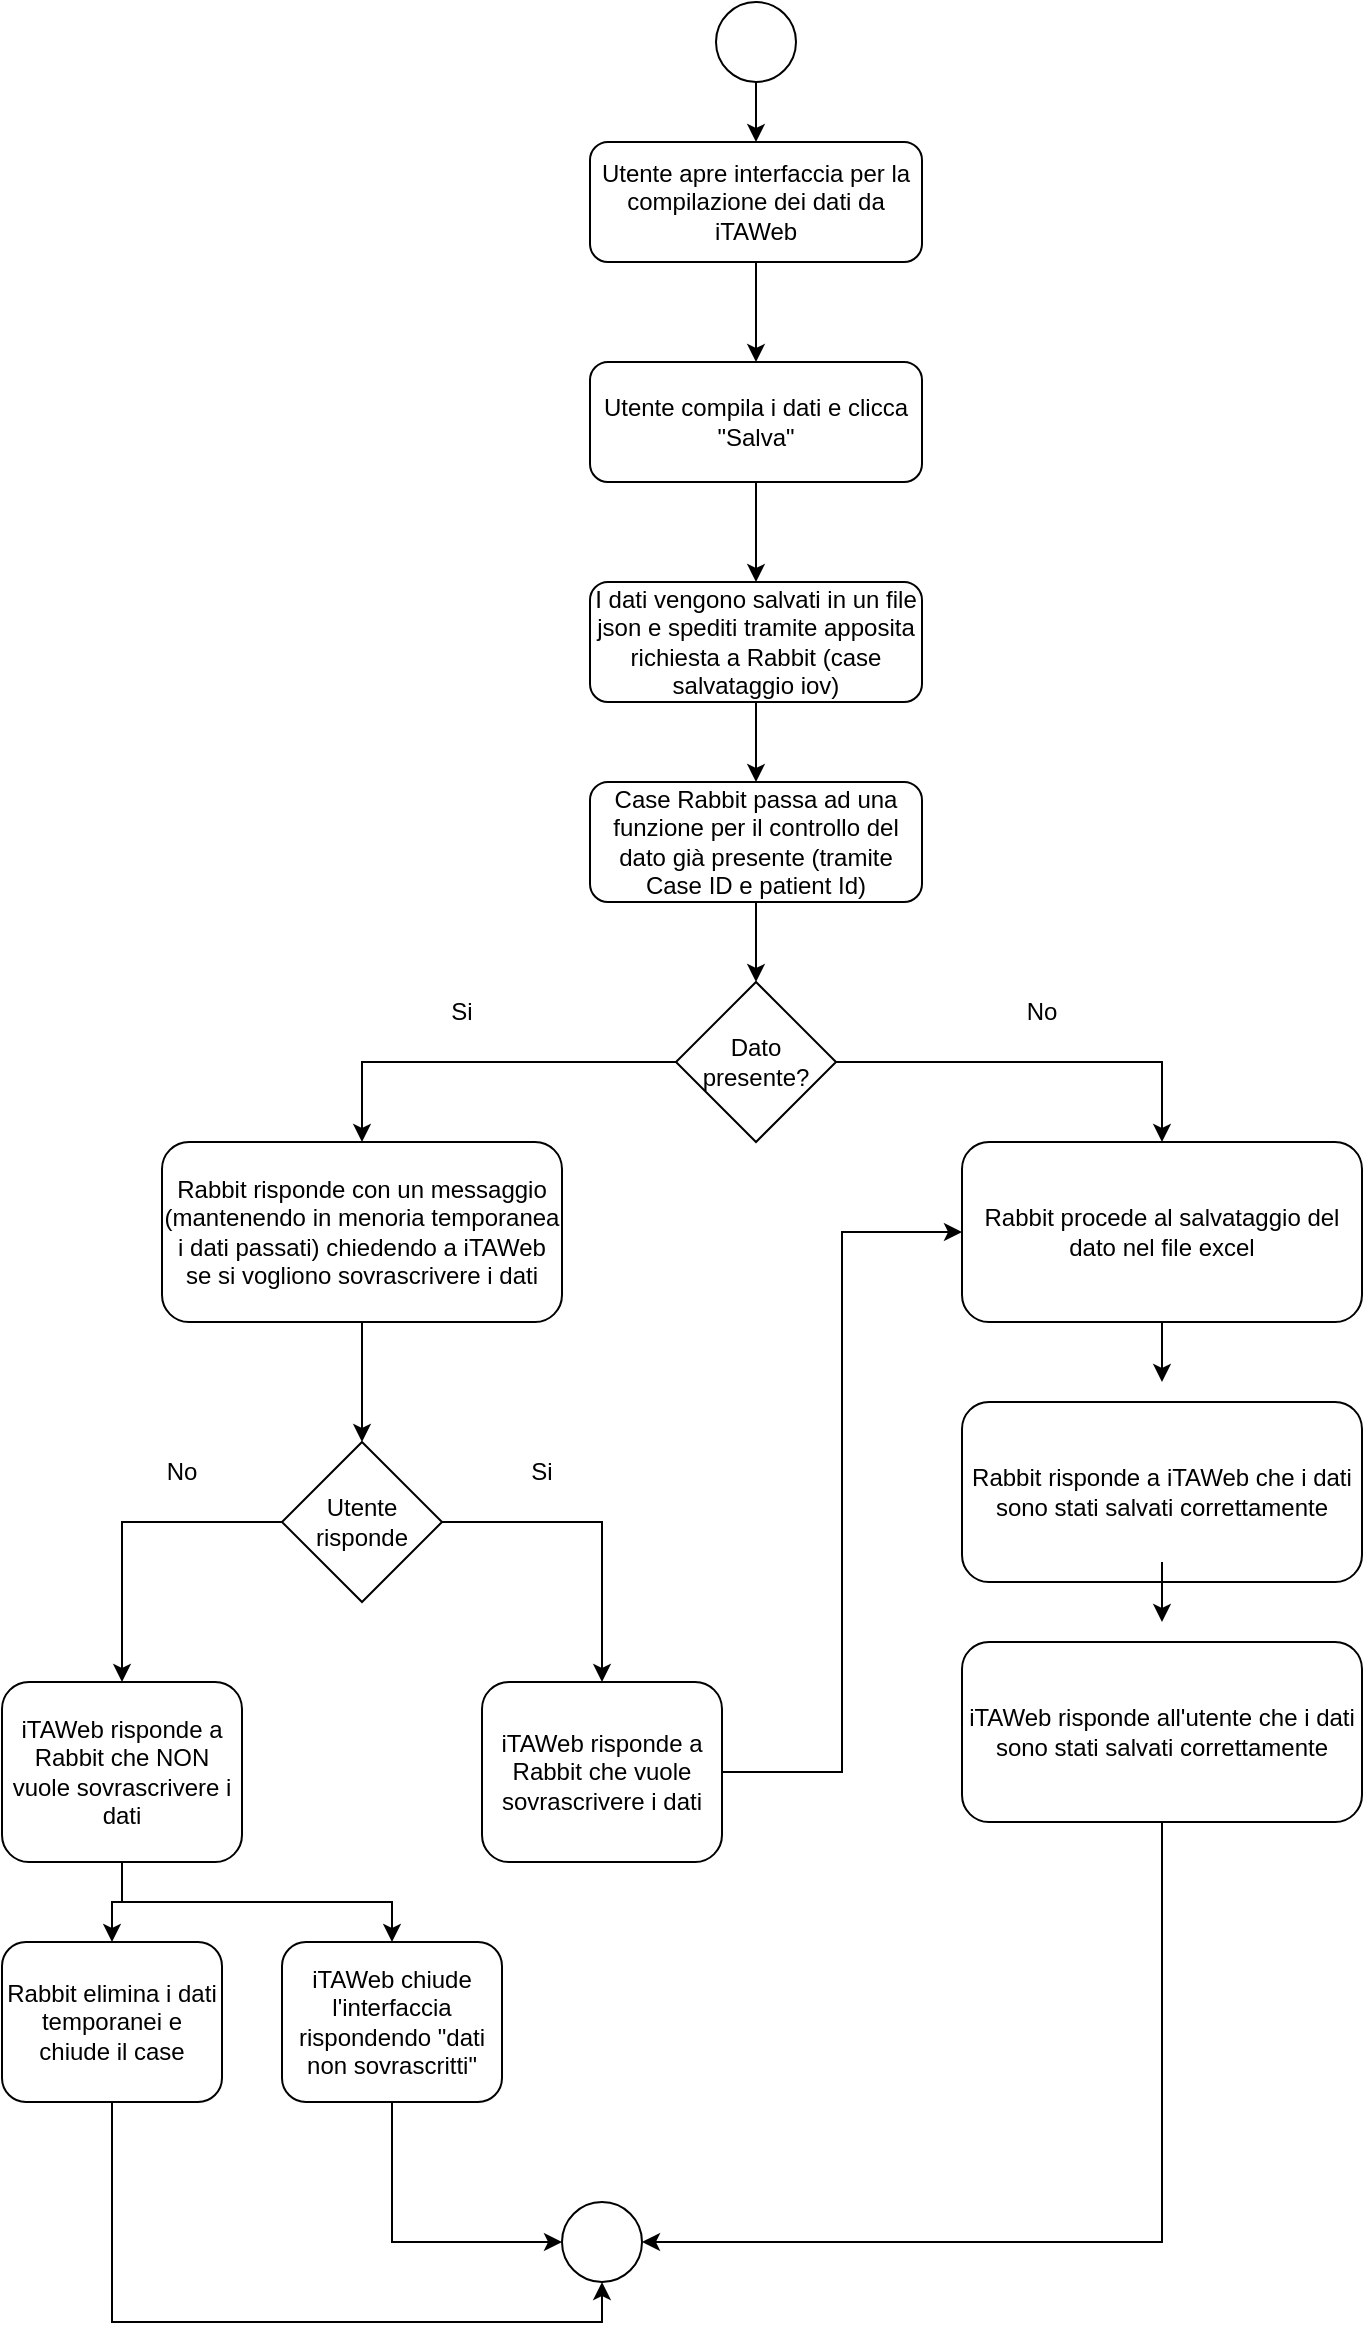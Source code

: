 <mxfile version="26.0.6" pages="3">
  <diagram name="Salvataggio dati excel" id="lnhMOsqmTjNTGuCewhnC">
    <mxGraphModel dx="1562" dy="810" grid="1" gridSize="10" guides="1" tooltips="1" connect="1" arrows="1" fold="1" page="1" pageScale="1" pageWidth="827" pageHeight="1169" math="0" shadow="0">
      <root>
        <mxCell id="0" />
        <mxCell id="1" parent="0" />
        <mxCell id="WgAGnFPgcxRIRjRCsidV-6" value="" style="edgeStyle=orthogonalEdgeStyle;rounded=0;orthogonalLoop=1;jettySize=auto;html=1;" edge="1" parent="1" source="WgAGnFPgcxRIRjRCsidV-1" target="WgAGnFPgcxRIRjRCsidV-2">
          <mxGeometry relative="1" as="geometry" />
        </mxCell>
        <mxCell id="WgAGnFPgcxRIRjRCsidV-1" value="Utente apre interfaccia per la compilazione dei dati da iTAWeb" style="rounded=1;whiteSpace=wrap;html=1;" vertex="1" parent="1">
          <mxGeometry x="354" y="70" width="166" height="60" as="geometry" />
        </mxCell>
        <mxCell id="WgAGnFPgcxRIRjRCsidV-7" value="" style="edgeStyle=orthogonalEdgeStyle;rounded=0;orthogonalLoop=1;jettySize=auto;html=1;" edge="1" parent="1" source="WgAGnFPgcxRIRjRCsidV-2" target="WgAGnFPgcxRIRjRCsidV-3">
          <mxGeometry relative="1" as="geometry" />
        </mxCell>
        <mxCell id="WgAGnFPgcxRIRjRCsidV-2" value="Utente compila i dati e clicca &quot;Salva&quot;" style="rounded=1;whiteSpace=wrap;html=1;" vertex="1" parent="1">
          <mxGeometry x="354" y="180" width="166" height="60" as="geometry" />
        </mxCell>
        <mxCell id="WgAGnFPgcxRIRjRCsidV-8" value="" style="edgeStyle=orthogonalEdgeStyle;rounded=0;orthogonalLoop=1;jettySize=auto;html=1;" edge="1" parent="1" source="WgAGnFPgcxRIRjRCsidV-3" target="WgAGnFPgcxRIRjRCsidV-5">
          <mxGeometry relative="1" as="geometry" />
        </mxCell>
        <mxCell id="WgAGnFPgcxRIRjRCsidV-3" value="I dati vengono salvati in un file json e spediti tramite apposita richiesta a Rabbit (case salvataggio iov)" style="rounded=1;whiteSpace=wrap;html=1;" vertex="1" parent="1">
          <mxGeometry x="354" y="290" width="166" height="60" as="geometry" />
        </mxCell>
        <mxCell id="WgAGnFPgcxRIRjRCsidV-30" style="edgeStyle=orthogonalEdgeStyle;rounded=0;orthogonalLoop=1;jettySize=auto;html=1;exitX=0;exitY=0.5;exitDx=0;exitDy=0;entryX=0.5;entryY=0;entryDx=0;entryDy=0;" edge="1" parent="1" source="WgAGnFPgcxRIRjRCsidV-4" target="WgAGnFPgcxRIRjRCsidV-10">
          <mxGeometry relative="1" as="geometry" />
        </mxCell>
        <mxCell id="WgAGnFPgcxRIRjRCsidV-35" style="edgeStyle=orthogonalEdgeStyle;rounded=0;orthogonalLoop=1;jettySize=auto;html=1;exitX=1;exitY=0.5;exitDx=0;exitDy=0;entryX=0.5;entryY=0;entryDx=0;entryDy=0;" edge="1" parent="1" source="WgAGnFPgcxRIRjRCsidV-4" target="WgAGnFPgcxRIRjRCsidV-34">
          <mxGeometry relative="1" as="geometry" />
        </mxCell>
        <mxCell id="WgAGnFPgcxRIRjRCsidV-4" value="Dato presente?" style="rhombus;whiteSpace=wrap;html=1;" vertex="1" parent="1">
          <mxGeometry x="397" y="490" width="80" height="80" as="geometry" />
        </mxCell>
        <mxCell id="WgAGnFPgcxRIRjRCsidV-9" value="" style="edgeStyle=orthogonalEdgeStyle;rounded=0;orthogonalLoop=1;jettySize=auto;html=1;" edge="1" parent="1" source="WgAGnFPgcxRIRjRCsidV-5" target="WgAGnFPgcxRIRjRCsidV-4">
          <mxGeometry relative="1" as="geometry" />
        </mxCell>
        <mxCell id="WgAGnFPgcxRIRjRCsidV-5" value="Case Rabbit passa ad una funzione per il controllo del dato già presente (tramite Case ID e patient Id)" style="rounded=1;whiteSpace=wrap;html=1;" vertex="1" parent="1">
          <mxGeometry x="354" y="390" width="166" height="60" as="geometry" />
        </mxCell>
        <mxCell id="WgAGnFPgcxRIRjRCsidV-23" value="" style="edgeStyle=orthogonalEdgeStyle;rounded=0;orthogonalLoop=1;jettySize=auto;html=1;" edge="1" parent="1" source="WgAGnFPgcxRIRjRCsidV-10" target="WgAGnFPgcxRIRjRCsidV-11">
          <mxGeometry relative="1" as="geometry" />
        </mxCell>
        <mxCell id="WgAGnFPgcxRIRjRCsidV-10" value="Rabbit risponde con un messaggio (mantenendo in menoria temporanea i dati passati) chiedendo a iTAWeb se si vogliono sovrascrivere i dati" style="rounded=1;whiteSpace=wrap;html=1;" vertex="1" parent="1">
          <mxGeometry x="140" y="570" width="200" height="90" as="geometry" />
        </mxCell>
        <mxCell id="WgAGnFPgcxRIRjRCsidV-25" value="" style="edgeStyle=orthogonalEdgeStyle;rounded=0;orthogonalLoop=1;jettySize=auto;html=1;entryX=0.5;entryY=0;entryDx=0;entryDy=0;" edge="1" parent="1" source="WgAGnFPgcxRIRjRCsidV-11" target="WgAGnFPgcxRIRjRCsidV-13">
          <mxGeometry relative="1" as="geometry">
            <mxPoint x="120" y="760" as="targetPoint" />
          </mxGeometry>
        </mxCell>
        <mxCell id="WgAGnFPgcxRIRjRCsidV-26" style="edgeStyle=orthogonalEdgeStyle;rounded=0;orthogonalLoop=1;jettySize=auto;html=1;entryX=0.5;entryY=0;entryDx=0;entryDy=0;" edge="1" parent="1" source="WgAGnFPgcxRIRjRCsidV-11" target="WgAGnFPgcxRIRjRCsidV-12">
          <mxGeometry relative="1" as="geometry" />
        </mxCell>
        <mxCell id="WgAGnFPgcxRIRjRCsidV-11" value="Utente risponde" style="rhombus;whiteSpace=wrap;html=1;" vertex="1" parent="1">
          <mxGeometry x="200" y="720" width="80" height="80" as="geometry" />
        </mxCell>
        <mxCell id="WgAGnFPgcxRIRjRCsidV-38" style="edgeStyle=orthogonalEdgeStyle;rounded=0;orthogonalLoop=1;jettySize=auto;html=1;exitX=1;exitY=0.5;exitDx=0;exitDy=0;entryX=0;entryY=0.5;entryDx=0;entryDy=0;" edge="1" parent="1" source="WgAGnFPgcxRIRjRCsidV-12" target="WgAGnFPgcxRIRjRCsidV-34">
          <mxGeometry relative="1" as="geometry" />
        </mxCell>
        <mxCell id="WgAGnFPgcxRIRjRCsidV-12" value="iTAWeb risponde a Rabbit che vuole sovrascrivere i dati" style="rounded=1;whiteSpace=wrap;html=1;" vertex="1" parent="1">
          <mxGeometry x="300" y="840" width="120" height="90" as="geometry" />
        </mxCell>
        <mxCell id="WgAGnFPgcxRIRjRCsidV-27" value="" style="edgeStyle=orthogonalEdgeStyle;rounded=0;orthogonalLoop=1;jettySize=auto;html=1;" edge="1" parent="1" source="WgAGnFPgcxRIRjRCsidV-13" target="WgAGnFPgcxRIRjRCsidV-14">
          <mxGeometry relative="1" as="geometry" />
        </mxCell>
        <mxCell id="WgAGnFPgcxRIRjRCsidV-28" style="edgeStyle=orthogonalEdgeStyle;rounded=0;orthogonalLoop=1;jettySize=auto;html=1;exitX=0.5;exitY=1;exitDx=0;exitDy=0;" edge="1" parent="1" source="WgAGnFPgcxRIRjRCsidV-13" target="WgAGnFPgcxRIRjRCsidV-15">
          <mxGeometry relative="1" as="geometry" />
        </mxCell>
        <mxCell id="WgAGnFPgcxRIRjRCsidV-13" value="iTAWeb risponde a Rabbit che NON vuole sovrascrivere i dati" style="rounded=1;whiteSpace=wrap;html=1;" vertex="1" parent="1">
          <mxGeometry x="60" y="840" width="120" height="90" as="geometry" />
        </mxCell>
        <mxCell id="WgAGnFPgcxRIRjRCsidV-44" style="edgeStyle=orthogonalEdgeStyle;rounded=0;orthogonalLoop=1;jettySize=auto;html=1;exitX=0.5;exitY=1;exitDx=0;exitDy=0;entryX=0.5;entryY=1;entryDx=0;entryDy=0;" edge="1" parent="1" source="WgAGnFPgcxRIRjRCsidV-14" target="WgAGnFPgcxRIRjRCsidV-29">
          <mxGeometry relative="1" as="geometry" />
        </mxCell>
        <mxCell id="WgAGnFPgcxRIRjRCsidV-14" value="Rabbit elimina i dati temporanei e chiude il case" style="rounded=1;whiteSpace=wrap;html=1;" vertex="1" parent="1">
          <mxGeometry x="60" y="970" width="110" height="80" as="geometry" />
        </mxCell>
        <mxCell id="WgAGnFPgcxRIRjRCsidV-43" style="edgeStyle=orthogonalEdgeStyle;rounded=0;orthogonalLoop=1;jettySize=auto;html=1;exitX=0.5;exitY=1;exitDx=0;exitDy=0;entryX=0;entryY=0.5;entryDx=0;entryDy=0;" edge="1" parent="1" source="WgAGnFPgcxRIRjRCsidV-15" target="WgAGnFPgcxRIRjRCsidV-29">
          <mxGeometry relative="1" as="geometry" />
        </mxCell>
        <mxCell id="WgAGnFPgcxRIRjRCsidV-15" value="iTAWeb chiude l&#39;interfaccia rispondendo &quot;dati non sovrascritti&quot;" style="rounded=1;whiteSpace=wrap;html=1;" vertex="1" parent="1">
          <mxGeometry x="200" y="970" width="110" height="80" as="geometry" />
        </mxCell>
        <mxCell id="WgAGnFPgcxRIRjRCsidV-29" value="" style="ellipse;whiteSpace=wrap;html=1;aspect=fixed;" vertex="1" parent="1">
          <mxGeometry x="340" y="1100" width="40" height="40" as="geometry" />
        </mxCell>
        <mxCell id="WgAGnFPgcxRIRjRCsidV-31" value="Si" style="text;html=1;align=center;verticalAlign=middle;whiteSpace=wrap;rounded=0;" vertex="1" parent="1">
          <mxGeometry x="260" y="490" width="60" height="30" as="geometry" />
        </mxCell>
        <mxCell id="WgAGnFPgcxRIRjRCsidV-32" value="No" style="text;html=1;align=center;verticalAlign=middle;whiteSpace=wrap;rounded=0;" vertex="1" parent="1">
          <mxGeometry x="120" y="720" width="60" height="30" as="geometry" />
        </mxCell>
        <mxCell id="WgAGnFPgcxRIRjRCsidV-33" value="Si" style="text;html=1;align=center;verticalAlign=middle;whiteSpace=wrap;rounded=0;" vertex="1" parent="1">
          <mxGeometry x="300" y="720" width="60" height="30" as="geometry" />
        </mxCell>
        <mxCell id="WgAGnFPgcxRIRjRCsidV-39" style="edgeStyle=orthogonalEdgeStyle;rounded=0;orthogonalLoop=1;jettySize=auto;html=1;exitX=0.5;exitY=1;exitDx=0;exitDy=0;" edge="1" parent="1" source="WgAGnFPgcxRIRjRCsidV-34">
          <mxGeometry relative="1" as="geometry">
            <mxPoint x="640" y="690" as="targetPoint" />
          </mxGeometry>
        </mxCell>
        <mxCell id="WgAGnFPgcxRIRjRCsidV-34" value="Rabbit procede al salvataggio del dato nel file excel" style="rounded=1;whiteSpace=wrap;html=1;" vertex="1" parent="1">
          <mxGeometry x="540" y="570" width="200" height="90" as="geometry" />
        </mxCell>
        <mxCell id="WgAGnFPgcxRIRjRCsidV-36" value="No" style="text;html=1;align=center;verticalAlign=middle;whiteSpace=wrap;rounded=0;" vertex="1" parent="1">
          <mxGeometry x="550" y="490" width="60" height="30" as="geometry" />
        </mxCell>
        <mxCell id="WgAGnFPgcxRIRjRCsidV-37" value="Rabbit risponde a iTAWeb che i dati sono stati salvati correttamente" style="rounded=1;whiteSpace=wrap;html=1;" vertex="1" parent="1">
          <mxGeometry x="540" y="700" width="200" height="90" as="geometry" />
        </mxCell>
        <mxCell id="WgAGnFPgcxRIRjRCsidV-40" style="edgeStyle=orthogonalEdgeStyle;rounded=0;orthogonalLoop=1;jettySize=auto;html=1;exitX=0.5;exitY=1;exitDx=0;exitDy=0;" edge="1" parent="1">
          <mxGeometry relative="1" as="geometry">
            <mxPoint x="640" y="810" as="targetPoint" />
            <mxPoint x="640" y="780" as="sourcePoint" />
          </mxGeometry>
        </mxCell>
        <mxCell id="WgAGnFPgcxRIRjRCsidV-42" style="edgeStyle=orthogonalEdgeStyle;rounded=0;orthogonalLoop=1;jettySize=auto;html=1;entryX=1;entryY=0.5;entryDx=0;entryDy=0;exitX=0.5;exitY=1;exitDx=0;exitDy=0;" edge="1" parent="1" source="WgAGnFPgcxRIRjRCsidV-41" target="WgAGnFPgcxRIRjRCsidV-29">
          <mxGeometry relative="1" as="geometry" />
        </mxCell>
        <mxCell id="WgAGnFPgcxRIRjRCsidV-41" value="iTAWeb risponde all&#39;utente che i dati sono stati salvati correttamente" style="rounded=1;whiteSpace=wrap;html=1;" vertex="1" parent="1">
          <mxGeometry x="540" y="820" width="200" height="90" as="geometry" />
        </mxCell>
        <mxCell id="WgAGnFPgcxRIRjRCsidV-46" style="edgeStyle=orthogonalEdgeStyle;rounded=0;orthogonalLoop=1;jettySize=auto;html=1;" edge="1" parent="1" source="WgAGnFPgcxRIRjRCsidV-45" target="WgAGnFPgcxRIRjRCsidV-1">
          <mxGeometry relative="1" as="geometry" />
        </mxCell>
        <mxCell id="WgAGnFPgcxRIRjRCsidV-45" value="" style="ellipse;whiteSpace=wrap;html=1;aspect=fixed;" vertex="1" parent="1">
          <mxGeometry x="417" width="40" height="40" as="geometry" />
        </mxCell>
      </root>
    </mxGraphModel>
  </diagram>
  <diagram id="V2VVnelxaoQtcdKCZ-Qb" name="Salvataggio dati database">
    <mxGraphModel dx="1434" dy="738" grid="1" gridSize="10" guides="1" tooltips="1" connect="1" arrows="1" fold="1" page="1" pageScale="1" pageWidth="827" pageHeight="1169" math="0" shadow="0">
      <root>
        <mxCell id="0" />
        <mxCell id="1" parent="0" />
        <mxCell id="7nF9_-anL13UT8MdPmuo-1" value="" style="edgeStyle=orthogonalEdgeStyle;rounded=0;orthogonalLoop=1;jettySize=auto;html=1;" parent="1" source="7nF9_-anL13UT8MdPmuo-2" target="7nF9_-anL13UT8MdPmuo-4" edge="1">
          <mxGeometry relative="1" as="geometry" />
        </mxCell>
        <mxCell id="7nF9_-anL13UT8MdPmuo-2" value="Utente apre interfaccia per la compilazione dei dati da iTAWeb" style="rounded=1;whiteSpace=wrap;html=1;" parent="1" vertex="1">
          <mxGeometry x="354" y="70" width="166" height="60" as="geometry" />
        </mxCell>
        <mxCell id="7nF9_-anL13UT8MdPmuo-3" value="" style="edgeStyle=orthogonalEdgeStyle;rounded=0;orthogonalLoop=1;jettySize=auto;html=1;" parent="1" source="7nF9_-anL13UT8MdPmuo-4" target="7nF9_-anL13UT8MdPmuo-6" edge="1">
          <mxGeometry relative="1" as="geometry" />
        </mxCell>
        <mxCell id="7nF9_-anL13UT8MdPmuo-4" value="Utente compila i dati e clicca &quot;Salva&quot;" style="rounded=1;whiteSpace=wrap;html=1;" parent="1" vertex="1">
          <mxGeometry x="354" y="180" width="166" height="60" as="geometry" />
        </mxCell>
        <mxCell id="7nF9_-anL13UT8MdPmuo-5" value="" style="edgeStyle=orthogonalEdgeStyle;rounded=0;orthogonalLoop=1;jettySize=auto;html=1;" parent="1" source="7nF9_-anL13UT8MdPmuo-6" target="7nF9_-anL13UT8MdPmuo-11" edge="1">
          <mxGeometry relative="1" as="geometry" />
        </mxCell>
        <mxCell id="7nF9_-anL13UT8MdPmuo-6" value="I dati vengono salvati in un file json e spediti tramite apposita richiesta a Rabbit (case salvataggio iov)" style="rounded=1;whiteSpace=wrap;html=1;" parent="1" vertex="1">
          <mxGeometry x="354" y="290" width="166" height="60" as="geometry" />
        </mxCell>
        <mxCell id="7nF9_-anL13UT8MdPmuo-7" style="edgeStyle=orthogonalEdgeStyle;rounded=0;orthogonalLoop=1;jettySize=auto;html=1;exitX=0;exitY=0.5;exitDx=0;exitDy=0;entryX=0.5;entryY=0;entryDx=0;entryDy=0;" parent="1" source="7nF9_-anL13UT8MdPmuo-9" target="7nF9_-anL13UT8MdPmuo-13" edge="1">
          <mxGeometry relative="1" as="geometry" />
        </mxCell>
        <mxCell id="7nF9_-anL13UT8MdPmuo-8" style="edgeStyle=orthogonalEdgeStyle;rounded=0;orthogonalLoop=1;jettySize=auto;html=1;exitX=1;exitY=0.5;exitDx=0;exitDy=0;entryX=0.5;entryY=0;entryDx=0;entryDy=0;" parent="1" source="7nF9_-anL13UT8MdPmuo-9" target="7nF9_-anL13UT8MdPmuo-31" edge="1">
          <mxGeometry relative="1" as="geometry" />
        </mxCell>
        <mxCell id="7nF9_-anL13UT8MdPmuo-9" value="Dato presente?" style="rhombus;whiteSpace=wrap;html=1;" parent="1" vertex="1">
          <mxGeometry x="397" y="490" width="80" height="80" as="geometry" />
        </mxCell>
        <mxCell id="7nF9_-anL13UT8MdPmuo-10" value="" style="edgeStyle=orthogonalEdgeStyle;rounded=0;orthogonalLoop=1;jettySize=auto;html=1;" parent="1" source="7nF9_-anL13UT8MdPmuo-11" target="7nF9_-anL13UT8MdPmuo-9" edge="1">
          <mxGeometry relative="1" as="geometry" />
        </mxCell>
        <mxCell id="7nF9_-anL13UT8MdPmuo-11" value="Case Rabbit passa ad una funzione per il controllo del dato già presente (tramite Case ID e patient Id)" style="rounded=1;whiteSpace=wrap;html=1;" parent="1" vertex="1">
          <mxGeometry x="354" y="390" width="166" height="60" as="geometry" />
        </mxCell>
        <mxCell id="7nF9_-anL13UT8MdPmuo-12" value="" style="edgeStyle=orthogonalEdgeStyle;rounded=0;orthogonalLoop=1;jettySize=auto;html=1;" parent="1" source="7nF9_-anL13UT8MdPmuo-13" target="7nF9_-anL13UT8MdPmuo-16" edge="1">
          <mxGeometry relative="1" as="geometry" />
        </mxCell>
        <mxCell id="7nF9_-anL13UT8MdPmuo-13" value="Rabbit risponde con un messaggio (mantenendo in menoria temporanea i dati passati) chiedendo a iTAWeb se si vogliono sovrascrivere i dati" style="rounded=1;whiteSpace=wrap;html=1;" parent="1" vertex="1">
          <mxGeometry x="140" y="570" width="200" height="90" as="geometry" />
        </mxCell>
        <mxCell id="7nF9_-anL13UT8MdPmuo-14" value="" style="edgeStyle=orthogonalEdgeStyle;rounded=0;orthogonalLoop=1;jettySize=auto;html=1;entryX=0.5;entryY=0;entryDx=0;entryDy=0;" parent="1" source="7nF9_-anL13UT8MdPmuo-16" target="7nF9_-anL13UT8MdPmuo-21" edge="1">
          <mxGeometry relative="1" as="geometry">
            <mxPoint x="120" y="760" as="targetPoint" />
          </mxGeometry>
        </mxCell>
        <mxCell id="7nF9_-anL13UT8MdPmuo-15" style="edgeStyle=orthogonalEdgeStyle;rounded=0;orthogonalLoop=1;jettySize=auto;html=1;entryX=0.5;entryY=0;entryDx=0;entryDy=0;" parent="1" source="7nF9_-anL13UT8MdPmuo-16" target="7nF9_-anL13UT8MdPmuo-18" edge="1">
          <mxGeometry relative="1" as="geometry" />
        </mxCell>
        <mxCell id="7nF9_-anL13UT8MdPmuo-16" value="Utente risponde" style="rhombus;whiteSpace=wrap;html=1;" parent="1" vertex="1">
          <mxGeometry x="200" y="720" width="80" height="80" as="geometry" />
        </mxCell>
        <mxCell id="7nF9_-anL13UT8MdPmuo-17" style="edgeStyle=orthogonalEdgeStyle;rounded=0;orthogonalLoop=1;jettySize=auto;html=1;exitX=1;exitY=0.5;exitDx=0;exitDy=0;entryX=0;entryY=0.5;entryDx=0;entryDy=0;" parent="1" source="7nF9_-anL13UT8MdPmuo-18" target="7nF9_-anL13UT8MdPmuo-31" edge="1">
          <mxGeometry relative="1" as="geometry" />
        </mxCell>
        <mxCell id="7nF9_-anL13UT8MdPmuo-18" value="iTAWeb risponde a Rabbit che vuole sovrascrivere i dati" style="rounded=1;whiteSpace=wrap;html=1;" parent="1" vertex="1">
          <mxGeometry x="300" y="840" width="120" height="90" as="geometry" />
        </mxCell>
        <mxCell id="7nF9_-anL13UT8MdPmuo-19" value="" style="edgeStyle=orthogonalEdgeStyle;rounded=0;orthogonalLoop=1;jettySize=auto;html=1;" parent="1" source="7nF9_-anL13UT8MdPmuo-21" target="7nF9_-anL13UT8MdPmuo-23" edge="1">
          <mxGeometry relative="1" as="geometry" />
        </mxCell>
        <mxCell id="7nF9_-anL13UT8MdPmuo-20" style="edgeStyle=orthogonalEdgeStyle;rounded=0;orthogonalLoop=1;jettySize=auto;html=1;exitX=0.5;exitY=1;exitDx=0;exitDy=0;" parent="1" source="7nF9_-anL13UT8MdPmuo-21" target="7nF9_-anL13UT8MdPmuo-25" edge="1">
          <mxGeometry relative="1" as="geometry" />
        </mxCell>
        <mxCell id="7nF9_-anL13UT8MdPmuo-21" value="iTAWeb risponde a Rabbit che NON vuole sovrascrivere i dati" style="rounded=1;whiteSpace=wrap;html=1;" parent="1" vertex="1">
          <mxGeometry x="60" y="840" width="120" height="90" as="geometry" />
        </mxCell>
        <mxCell id="7nF9_-anL13UT8MdPmuo-22" style="edgeStyle=orthogonalEdgeStyle;rounded=0;orthogonalLoop=1;jettySize=auto;html=1;exitX=0.5;exitY=1;exitDx=0;exitDy=0;entryX=0.5;entryY=1;entryDx=0;entryDy=0;" parent="1" source="7nF9_-anL13UT8MdPmuo-23" target="7nF9_-anL13UT8MdPmuo-26" edge="1">
          <mxGeometry relative="1" as="geometry" />
        </mxCell>
        <mxCell id="7nF9_-anL13UT8MdPmuo-23" value="Rabbit elimina i dati temporanei e chiude il case" style="rounded=1;whiteSpace=wrap;html=1;" parent="1" vertex="1">
          <mxGeometry x="60" y="970" width="110" height="80" as="geometry" />
        </mxCell>
        <mxCell id="7nF9_-anL13UT8MdPmuo-24" style="edgeStyle=orthogonalEdgeStyle;rounded=0;orthogonalLoop=1;jettySize=auto;html=1;exitX=0.5;exitY=1;exitDx=0;exitDy=0;entryX=0;entryY=0.5;entryDx=0;entryDy=0;" parent="1" source="7nF9_-anL13UT8MdPmuo-25" target="7nF9_-anL13UT8MdPmuo-26" edge="1">
          <mxGeometry relative="1" as="geometry" />
        </mxCell>
        <mxCell id="7nF9_-anL13UT8MdPmuo-25" value="iTAWeb chiude l&#39;interfaccia rispondendo &quot;dati non sovrascritti&quot;" style="rounded=1;whiteSpace=wrap;html=1;" parent="1" vertex="1">
          <mxGeometry x="200" y="970" width="110" height="80" as="geometry" />
        </mxCell>
        <mxCell id="7nF9_-anL13UT8MdPmuo-26" value="" style="ellipse;whiteSpace=wrap;html=1;aspect=fixed;" parent="1" vertex="1">
          <mxGeometry x="340" y="1100" width="40" height="40" as="geometry" />
        </mxCell>
        <mxCell id="7nF9_-anL13UT8MdPmuo-27" value="Si" style="text;html=1;align=center;verticalAlign=middle;whiteSpace=wrap;rounded=0;" parent="1" vertex="1">
          <mxGeometry x="260" y="490" width="60" height="30" as="geometry" />
        </mxCell>
        <mxCell id="7nF9_-anL13UT8MdPmuo-28" value="No" style="text;html=1;align=center;verticalAlign=middle;whiteSpace=wrap;rounded=0;" parent="1" vertex="1">
          <mxGeometry x="120" y="720" width="60" height="30" as="geometry" />
        </mxCell>
        <mxCell id="7nF9_-anL13UT8MdPmuo-29" value="Si" style="text;html=1;align=center;verticalAlign=middle;whiteSpace=wrap;rounded=0;" parent="1" vertex="1">
          <mxGeometry x="300" y="720" width="60" height="30" as="geometry" />
        </mxCell>
        <mxCell id="7nF9_-anL13UT8MdPmuo-30" style="edgeStyle=orthogonalEdgeStyle;rounded=0;orthogonalLoop=1;jettySize=auto;html=1;exitX=0.5;exitY=1;exitDx=0;exitDy=0;" parent="1" source="7nF9_-anL13UT8MdPmuo-31" edge="1">
          <mxGeometry relative="1" as="geometry">
            <mxPoint x="640" y="690" as="targetPoint" />
          </mxGeometry>
        </mxCell>
        <mxCell id="7nF9_-anL13UT8MdPmuo-31" value="Rabbit procede al salvataggio del dato nel database" style="rounded=1;whiteSpace=wrap;html=1;" parent="1" vertex="1">
          <mxGeometry x="540" y="570" width="200" height="90" as="geometry" />
        </mxCell>
        <mxCell id="7nF9_-anL13UT8MdPmuo-32" value="No" style="text;html=1;align=center;verticalAlign=middle;whiteSpace=wrap;rounded=0;" parent="1" vertex="1">
          <mxGeometry x="550" y="490" width="60" height="30" as="geometry" />
        </mxCell>
        <mxCell id="7nF9_-anL13UT8MdPmuo-33" value="Rabbit risponde a iTAWeb che i dati sono stati salvati correttamente" style="rounded=1;whiteSpace=wrap;html=1;" parent="1" vertex="1">
          <mxGeometry x="540" y="700" width="200" height="90" as="geometry" />
        </mxCell>
        <mxCell id="7nF9_-anL13UT8MdPmuo-34" style="edgeStyle=orthogonalEdgeStyle;rounded=0;orthogonalLoop=1;jettySize=auto;html=1;exitX=0.5;exitY=1;exitDx=0;exitDy=0;" parent="1" edge="1">
          <mxGeometry relative="1" as="geometry">
            <mxPoint x="640" y="810" as="targetPoint" />
            <mxPoint x="640" y="780" as="sourcePoint" />
          </mxGeometry>
        </mxCell>
        <mxCell id="7nF9_-anL13UT8MdPmuo-35" style="edgeStyle=orthogonalEdgeStyle;rounded=0;orthogonalLoop=1;jettySize=auto;html=1;entryX=1;entryY=0.5;entryDx=0;entryDy=0;exitX=0.5;exitY=1;exitDx=0;exitDy=0;" parent="1" source="7nF9_-anL13UT8MdPmuo-36" target="7nF9_-anL13UT8MdPmuo-26" edge="1">
          <mxGeometry relative="1" as="geometry" />
        </mxCell>
        <mxCell id="7nF9_-anL13UT8MdPmuo-36" value="iTAWeb risponde all&#39;utente che i dati sono stati salvati correttamente" style="rounded=1;whiteSpace=wrap;html=1;" parent="1" vertex="1">
          <mxGeometry x="540" y="820" width="200" height="90" as="geometry" />
        </mxCell>
        <mxCell id="7nF9_-anL13UT8MdPmuo-37" style="edgeStyle=orthogonalEdgeStyle;rounded=0;orthogonalLoop=1;jettySize=auto;html=1;" parent="1" source="7nF9_-anL13UT8MdPmuo-38" target="7nF9_-anL13UT8MdPmuo-2" edge="1">
          <mxGeometry relative="1" as="geometry" />
        </mxCell>
        <mxCell id="7nF9_-anL13UT8MdPmuo-38" value="" style="ellipse;whiteSpace=wrap;html=1;aspect=fixed;" parent="1" vertex="1">
          <mxGeometry x="417" width="40" height="40" as="geometry" />
        </mxCell>
        <mxCell id="s0t2F8ian1a8T_XgM7bp-2" value="Qui userei una query SELECT 1 per verificare che ce ne sia anche solo 1" style="text;html=1;align=center;verticalAlign=middle;whiteSpace=wrap;rounded=0;fillColor=#fff2cc;strokeColor=#d6b656;" vertex="1" parent="1">
          <mxGeometry x="540" y="400" width="260" height="40" as="geometry" />
        </mxCell>
      </root>
    </mxGraphModel>
  </diagram>
  <diagram id="v9fva2ukW04grqKz185k" name="Pagina-3">
    <mxGraphModel dx="1434" dy="738" grid="1" gridSize="10" guides="1" tooltips="1" connect="1" arrows="1" fold="1" page="1" pageScale="1" pageWidth="827" pageHeight="1169" math="0" shadow="0">
      <root>
        <mxCell id="0" />
        <mxCell id="1" parent="0" />
        <mxCell id="20A96OSpztVNJSxIFfSj-1" value="PAZIENTI" style="shape=table;startSize=30;container=1;collapsible=1;childLayout=tableLayout;fixedRows=1;rowLines=0;fontStyle=1;align=center;resizeLast=1;html=1;whiteSpace=wrap;" vertex="1" parent="1">
          <mxGeometry x="130" y="80" width="180" height="150" as="geometry" />
        </mxCell>
        <mxCell id="20A96OSpztVNJSxIFfSj-2" value="" style="shape=tableRow;horizontal=0;startSize=0;swimlaneHead=0;swimlaneBody=0;fillColor=none;collapsible=0;dropTarget=0;points=[[0,0.5],[1,0.5]];portConstraint=eastwest;top=0;left=0;right=0;bottom=0;html=1;" vertex="1" parent="20A96OSpztVNJSxIFfSj-1">
          <mxGeometry y="30" width="180" height="30" as="geometry" />
        </mxCell>
        <mxCell id="20A96OSpztVNJSxIFfSj-3" value="PK,FK1" style="shape=partialRectangle;connectable=0;fillColor=none;top=0;left=0;bottom=0;right=0;fontStyle=1;overflow=hidden;html=1;whiteSpace=wrap;" vertex="1" parent="20A96OSpztVNJSxIFfSj-2">
          <mxGeometry width="60" height="30" as="geometry">
            <mxRectangle width="60" height="30" as="alternateBounds" />
          </mxGeometry>
        </mxCell>
        <mxCell id="20A96OSpztVNJSxIFfSj-4" value="PATIENT ID" style="shape=partialRectangle;connectable=0;fillColor=#d5e8d4;top=0;left=0;bottom=0;right=0;align=left;spacingLeft=6;fontStyle=5;overflow=hidden;html=1;whiteSpace=wrap;strokeColor=#82b366;" vertex="1" parent="20A96OSpztVNJSxIFfSj-2">
          <mxGeometry x="60" width="120" height="30" as="geometry">
            <mxRectangle width="120" height="30" as="alternateBounds" />
          </mxGeometry>
        </mxCell>
        <mxCell id="20A96OSpztVNJSxIFfSj-5" value="" style="shape=tableRow;horizontal=0;startSize=0;swimlaneHead=0;swimlaneBody=0;fillColor=none;collapsible=0;dropTarget=0;points=[[0,0.5],[1,0.5]];portConstraint=eastwest;top=0;left=0;right=0;bottom=1;html=1;" vertex="1" parent="20A96OSpztVNJSxIFfSj-1">
          <mxGeometry y="60" width="180" height="30" as="geometry" />
        </mxCell>
        <mxCell id="20A96OSpztVNJSxIFfSj-6" value="PK,FK2" style="shape=partialRectangle;connectable=0;fillColor=none;top=0;left=0;bottom=0;right=0;fontStyle=1;overflow=hidden;html=1;whiteSpace=wrap;" vertex="1" parent="20A96OSpztVNJSxIFfSj-5">
          <mxGeometry width="60" height="30" as="geometry">
            <mxRectangle width="60" height="30" as="alternateBounds" />
          </mxGeometry>
        </mxCell>
        <mxCell id="20A96OSpztVNJSxIFfSj-7" value="CASE ID" style="shape=partialRectangle;connectable=0;fillColor=#d5e8d4;top=0;left=0;bottom=0;right=0;align=left;spacingLeft=6;fontStyle=5;overflow=hidden;html=1;whiteSpace=wrap;strokeColor=#82b366;" vertex="1" parent="20A96OSpztVNJSxIFfSj-5">
          <mxGeometry x="60" width="120" height="30" as="geometry">
            <mxRectangle width="120" height="30" as="alternateBounds" />
          </mxGeometry>
        </mxCell>
        <mxCell id="20A96OSpztVNJSxIFfSj-8" value="" style="shape=tableRow;horizontal=0;startSize=0;swimlaneHead=0;swimlaneBody=0;fillColor=none;collapsible=0;dropTarget=0;points=[[0,0.5],[1,0.5]];portConstraint=eastwest;top=0;left=0;right=0;bottom=0;html=1;" vertex="1" parent="20A96OSpztVNJSxIFfSj-1">
          <mxGeometry y="90" width="180" height="30" as="geometry" />
        </mxCell>
        <mxCell id="20A96OSpztVNJSxIFfSj-9" value="" style="shape=partialRectangle;connectable=0;fillColor=none;top=0;left=0;bottom=0;right=0;editable=1;overflow=hidden;html=1;whiteSpace=wrap;" vertex="1" parent="20A96OSpztVNJSxIFfSj-8">
          <mxGeometry width="60" height="30" as="geometry">
            <mxRectangle width="60" height="30" as="alternateBounds" />
          </mxGeometry>
        </mxCell>
        <mxCell id="20A96OSpztVNJSxIFfSj-10" value="Volpara Study ID" style="shape=partialRectangle;connectable=0;fillColor=#d5e8d4;top=0;left=0;bottom=0;right=0;align=left;spacingLeft=6;overflow=hidden;html=1;whiteSpace=wrap;strokeColor=#82b366;" vertex="1" parent="20A96OSpztVNJSxIFfSj-8">
          <mxGeometry x="60" width="120" height="30" as="geometry">
            <mxRectangle width="120" height="30" as="alternateBounds" />
          </mxGeometry>
        </mxCell>
        <mxCell id="20A96OSpztVNJSxIFfSj-11" value="" style="shape=tableRow;horizontal=0;startSize=0;swimlaneHead=0;swimlaneBody=0;fillColor=none;collapsible=0;dropTarget=0;points=[[0,0.5],[1,0.5]];portConstraint=eastwest;top=0;left=0;right=0;bottom=0;html=1;" vertex="1" parent="20A96OSpztVNJSxIFfSj-1">
          <mxGeometry y="120" width="180" height="30" as="geometry" />
        </mxCell>
        <mxCell id="20A96OSpztVNJSxIFfSj-12" value="" style="shape=partialRectangle;connectable=0;fillColor=none;top=0;left=0;bottom=0;right=0;editable=1;overflow=hidden;html=1;whiteSpace=wrap;" vertex="1" parent="20A96OSpztVNJSxIFfSj-11">
          <mxGeometry width="60" height="30" as="geometry">
            <mxRectangle width="60" height="30" as="alternateBounds" />
          </mxGeometry>
        </mxCell>
        <mxCell id="20A96OSpztVNJSxIFfSj-13" value="dati clinici generici" style="shape=partialRectangle;connectable=0;fillColor=#fff2cc;top=0;left=0;bottom=0;right=0;align=left;spacingLeft=6;overflow=hidden;html=1;whiteSpace=wrap;strokeColor=#d6b656;" vertex="1" parent="20A96OSpztVNJSxIFfSj-11">
          <mxGeometry x="60" width="120" height="30" as="geometry">
            <mxRectangle width="120" height="30" as="alternateBounds" />
          </mxGeometry>
        </mxCell>
        <mxCell id="20A96OSpztVNJSxIFfSj-14" value="LESIONI" style="shape=table;startSize=30;container=1;collapsible=1;childLayout=tableLayout;fixedRows=1;rowLines=0;fontStyle=1;align=center;resizeLast=1;html=1;" vertex="1" parent="1">
          <mxGeometry x="450" y="80" width="180" height="150" as="geometry" />
        </mxCell>
        <mxCell id="20A96OSpztVNJSxIFfSj-15" value="" style="shape=tableRow;horizontal=0;startSize=0;swimlaneHead=0;swimlaneBody=0;fillColor=none;collapsible=0;dropTarget=0;points=[[0,0.5],[1,0.5]];portConstraint=eastwest;top=0;left=0;right=0;bottom=1;" vertex="1" parent="20A96OSpztVNJSxIFfSj-14">
          <mxGeometry y="30" width="180" height="30" as="geometry" />
        </mxCell>
        <mxCell id="20A96OSpztVNJSxIFfSj-16" value="PK" style="shape=partialRectangle;connectable=0;fillColor=none;top=0;left=0;bottom=0;right=0;fontStyle=1;overflow=hidden;whiteSpace=wrap;html=1;" vertex="1" parent="20A96OSpztVNJSxIFfSj-15">
          <mxGeometry width="30" height="30" as="geometry">
            <mxRectangle width="30" height="30" as="alternateBounds" />
          </mxGeometry>
        </mxCell>
        <mxCell id="20A96OSpztVNJSxIFfSj-17" value="ID Lesione" style="shape=partialRectangle;connectable=0;fillColor=#d5e8d4;top=0;left=0;bottom=0;right=0;align=left;spacingLeft=6;fontStyle=5;overflow=hidden;whiteSpace=wrap;html=1;strokeColor=#82b366;" vertex="1" parent="20A96OSpztVNJSxIFfSj-15">
          <mxGeometry x="30" width="150" height="30" as="geometry">
            <mxRectangle width="150" height="30" as="alternateBounds" />
          </mxGeometry>
        </mxCell>
        <mxCell id="20A96OSpztVNJSxIFfSj-18" value="" style="shape=tableRow;horizontal=0;startSize=0;swimlaneHead=0;swimlaneBody=0;fillColor=none;collapsible=0;dropTarget=0;points=[[0,0.5],[1,0.5]];portConstraint=eastwest;top=0;left=0;right=0;bottom=0;" vertex="1" parent="20A96OSpztVNJSxIFfSj-14">
          <mxGeometry y="60" width="180" height="30" as="geometry" />
        </mxCell>
        <mxCell id="20A96OSpztVNJSxIFfSj-19" value="" style="shape=partialRectangle;connectable=0;fillColor=none;top=0;left=0;bottom=0;right=0;editable=1;overflow=hidden;whiteSpace=wrap;html=1;" vertex="1" parent="20A96OSpztVNJSxIFfSj-18">
          <mxGeometry width="30" height="30" as="geometry">
            <mxRectangle width="30" height="30" as="alternateBounds" />
          </mxGeometry>
        </mxCell>
        <mxCell id="20A96OSpztVNJSxIFfSj-20" value="Patient id" style="shape=partialRectangle;connectable=0;fillColor=#d5e8d4;top=0;left=0;bottom=0;right=0;align=left;spacingLeft=6;overflow=hidden;whiteSpace=wrap;html=1;strokeColor=#82b366;" vertex="1" parent="20A96OSpztVNJSxIFfSj-18">
          <mxGeometry x="30" width="150" height="30" as="geometry">
            <mxRectangle width="150" height="30" as="alternateBounds" />
          </mxGeometry>
        </mxCell>
        <mxCell id="20A96OSpztVNJSxIFfSj-21" value="" style="shape=tableRow;horizontal=0;startSize=0;swimlaneHead=0;swimlaneBody=0;fillColor=none;collapsible=0;dropTarget=0;points=[[0,0.5],[1,0.5]];portConstraint=eastwest;top=0;left=0;right=0;bottom=0;" vertex="1" parent="20A96OSpztVNJSxIFfSj-14">
          <mxGeometry y="90" width="180" height="30" as="geometry" />
        </mxCell>
        <mxCell id="20A96OSpztVNJSxIFfSj-22" value="" style="shape=partialRectangle;connectable=0;fillColor=none;top=0;left=0;bottom=0;right=0;editable=1;overflow=hidden;whiteSpace=wrap;html=1;" vertex="1" parent="20A96OSpztVNJSxIFfSj-21">
          <mxGeometry width="30" height="30" as="geometry">
            <mxRectangle width="30" height="30" as="alternateBounds" />
          </mxGeometry>
        </mxCell>
        <mxCell id="20A96OSpztVNJSxIFfSj-23" value="case id" style="shape=partialRectangle;connectable=0;fillColor=#d5e8d4;top=0;left=0;bottom=0;right=0;align=left;spacingLeft=6;overflow=hidden;whiteSpace=wrap;html=1;strokeColor=#82b366;" vertex="1" parent="20A96OSpztVNJSxIFfSj-21">
          <mxGeometry x="30" width="150" height="30" as="geometry">
            <mxRectangle width="150" height="30" as="alternateBounds" />
          </mxGeometry>
        </mxCell>
        <mxCell id="20A96OSpztVNJSxIFfSj-24" value="" style="shape=tableRow;horizontal=0;startSize=0;swimlaneHead=0;swimlaneBody=0;fillColor=none;collapsible=0;dropTarget=0;points=[[0,0.5],[1,0.5]];portConstraint=eastwest;top=0;left=0;right=0;bottom=0;" vertex="1" parent="20A96OSpztVNJSxIFfSj-14">
          <mxGeometry y="120" width="180" height="30" as="geometry" />
        </mxCell>
        <mxCell id="20A96OSpztVNJSxIFfSj-25" value="" style="shape=partialRectangle;connectable=0;fillColor=none;top=0;left=0;bottom=0;right=0;editable=1;overflow=hidden;whiteSpace=wrap;html=1;" vertex="1" parent="20A96OSpztVNJSxIFfSj-24">
          <mxGeometry width="30" height="30" as="geometry">
            <mxRectangle width="30" height="30" as="alternateBounds" />
          </mxGeometry>
        </mxCell>
        <mxCell id="20A96OSpztVNJSxIFfSj-26" value="volpara study id" style="shape=partialRectangle;connectable=0;fillColor=#d5e8d4;top=0;left=0;bottom=0;right=0;align=left;spacingLeft=6;overflow=hidden;whiteSpace=wrap;html=1;strokeColor=#82b366;" vertex="1" parent="20A96OSpztVNJSxIFfSj-24">
          <mxGeometry x="30" width="150" height="30" as="geometry">
            <mxRectangle width="150" height="30" as="alternateBounds" />
          </mxGeometry>
        </mxCell>
        <mxCell id="20A96OSpztVNJSxIFfSj-28" value="" style="edgeStyle=entityRelationEdgeStyle;fontSize=12;html=1;endArrow=ERoneToMany;rounded=0;exitX=1;exitY=0.5;exitDx=0;exitDy=0;entryX=0;entryY=0.5;entryDx=0;entryDy=0;" edge="1" parent="1" source="20A96OSpztVNJSxIFfSj-5" target="20A96OSpztVNJSxIFfSj-18">
          <mxGeometry width="100" height="100" relative="1" as="geometry">
            <mxPoint x="360" y="430" as="sourcePoint" />
            <mxPoint x="460" y="330" as="targetPoint" />
          </mxGeometry>
        </mxCell>
        <mxCell id="20A96OSpztVNJSxIFfSj-29" value="altre lesioni" style="shape=table;startSize=30;container=1;collapsible=1;childLayout=tableLayout;fixedRows=1;rowLines=0;fontStyle=1;align=center;resizeLast=1;html=1;" vertex="1" parent="1">
          <mxGeometry x="450" y="280" width="180" height="150" as="geometry" />
        </mxCell>
        <mxCell id="20A96OSpztVNJSxIFfSj-30" value="" style="shape=tableRow;horizontal=0;startSize=0;swimlaneHead=0;swimlaneBody=0;fillColor=none;collapsible=0;dropTarget=0;points=[[0,0.5],[1,0.5]];portConstraint=eastwest;top=0;left=0;right=0;bottom=1;" vertex="1" parent="20A96OSpztVNJSxIFfSj-29">
          <mxGeometry y="30" width="180" height="30" as="geometry" />
        </mxCell>
        <mxCell id="20A96OSpztVNJSxIFfSj-31" value="PK" style="shape=partialRectangle;connectable=0;fillColor=none;top=0;left=0;bottom=0;right=0;fontStyle=1;overflow=hidden;whiteSpace=wrap;html=1;" vertex="1" parent="20A96OSpztVNJSxIFfSj-30">
          <mxGeometry width="30" height="30" as="geometry">
            <mxRectangle width="30" height="30" as="alternateBounds" />
          </mxGeometry>
        </mxCell>
        <mxCell id="20A96OSpztVNJSxIFfSj-32" value="ID Lesione" style="shape=partialRectangle;connectable=0;fillColor=none;top=0;left=0;bottom=0;right=0;align=left;spacingLeft=6;fontStyle=5;overflow=hidden;whiteSpace=wrap;html=1;" vertex="1" parent="20A96OSpztVNJSxIFfSj-30">
          <mxGeometry x="30" width="150" height="30" as="geometry">
            <mxRectangle width="150" height="30" as="alternateBounds" />
          </mxGeometry>
        </mxCell>
        <mxCell id="20A96OSpztVNJSxIFfSj-33" value="" style="shape=tableRow;horizontal=0;startSize=0;swimlaneHead=0;swimlaneBody=0;fillColor=none;collapsible=0;dropTarget=0;points=[[0,0.5],[1,0.5]];portConstraint=eastwest;top=0;left=0;right=0;bottom=0;" vertex="1" parent="20A96OSpztVNJSxIFfSj-29">
          <mxGeometry y="60" width="180" height="30" as="geometry" />
        </mxCell>
        <mxCell id="20A96OSpztVNJSxIFfSj-34" value="" style="shape=partialRectangle;connectable=0;fillColor=none;top=0;left=0;bottom=0;right=0;editable=1;overflow=hidden;whiteSpace=wrap;html=1;" vertex="1" parent="20A96OSpztVNJSxIFfSj-33">
          <mxGeometry width="30" height="30" as="geometry">
            <mxRectangle width="30" height="30" as="alternateBounds" />
          </mxGeometry>
        </mxCell>
        <mxCell id="20A96OSpztVNJSxIFfSj-35" value="patient id" style="shape=partialRectangle;connectable=0;fillColor=none;top=0;left=0;bottom=0;right=0;align=left;spacingLeft=6;overflow=hidden;whiteSpace=wrap;html=1;" vertex="1" parent="20A96OSpztVNJSxIFfSj-33">
          <mxGeometry x="30" width="150" height="30" as="geometry">
            <mxRectangle width="150" height="30" as="alternateBounds" />
          </mxGeometry>
        </mxCell>
        <mxCell id="20A96OSpztVNJSxIFfSj-36" value="" style="shape=tableRow;horizontal=0;startSize=0;swimlaneHead=0;swimlaneBody=0;fillColor=none;collapsible=0;dropTarget=0;points=[[0,0.5],[1,0.5]];portConstraint=eastwest;top=0;left=0;right=0;bottom=0;" vertex="1" parent="20A96OSpztVNJSxIFfSj-29">
          <mxGeometry y="90" width="180" height="30" as="geometry" />
        </mxCell>
        <mxCell id="20A96OSpztVNJSxIFfSj-37" value="" style="shape=partialRectangle;connectable=0;fillColor=none;top=0;left=0;bottom=0;right=0;editable=1;overflow=hidden;whiteSpace=wrap;html=1;" vertex="1" parent="20A96OSpztVNJSxIFfSj-36">
          <mxGeometry width="30" height="30" as="geometry">
            <mxRectangle width="30" height="30" as="alternateBounds" />
          </mxGeometry>
        </mxCell>
        <mxCell id="20A96OSpztVNJSxIFfSj-38" value="study id" style="shape=partialRectangle;connectable=0;fillColor=none;top=0;left=0;bottom=0;right=0;align=left;spacingLeft=6;overflow=hidden;whiteSpace=wrap;html=1;" vertex="1" parent="20A96OSpztVNJSxIFfSj-36">
          <mxGeometry x="30" width="150" height="30" as="geometry">
            <mxRectangle width="150" height="30" as="alternateBounds" />
          </mxGeometry>
        </mxCell>
        <mxCell id="20A96OSpztVNJSxIFfSj-39" value="" style="shape=tableRow;horizontal=0;startSize=0;swimlaneHead=0;swimlaneBody=0;fillColor=none;collapsible=0;dropTarget=0;points=[[0,0.5],[1,0.5]];portConstraint=eastwest;top=0;left=0;right=0;bottom=0;" vertex="1" parent="20A96OSpztVNJSxIFfSj-29">
          <mxGeometry y="120" width="180" height="30" as="geometry" />
        </mxCell>
        <mxCell id="20A96OSpztVNJSxIFfSj-40" value="" style="shape=partialRectangle;connectable=0;fillColor=none;top=0;left=0;bottom=0;right=0;editable=1;overflow=hidden;whiteSpace=wrap;html=1;" vertex="1" parent="20A96OSpztVNJSxIFfSj-39">
          <mxGeometry width="30" height="30" as="geometry">
            <mxRectangle width="30" height="30" as="alternateBounds" />
          </mxGeometry>
        </mxCell>
        <mxCell id="20A96OSpztVNJSxIFfSj-41" value="Row 3" style="shape=partialRectangle;connectable=0;fillColor=none;top=0;left=0;bottom=0;right=0;align=left;spacingLeft=6;overflow=hidden;whiteSpace=wrap;html=1;" vertex="1" parent="20A96OSpztVNJSxIFfSj-39">
          <mxGeometry x="30" width="150" height="30" as="geometry">
            <mxRectangle width="150" height="30" as="alternateBounds" />
          </mxGeometry>
        </mxCell>
        <mxCell id="20A96OSpztVNJSxIFfSj-42" value="" style="edgeStyle=entityRelationEdgeStyle;fontSize=12;html=1;endArrow=ERoneToMany;rounded=0;exitX=1;exitY=0.5;exitDx=0;exitDy=0;entryX=0;entryY=0.5;entryDx=0;entryDy=0;" edge="1" parent="1" source="20A96OSpztVNJSxIFfSj-5" target="20A96OSpztVNJSxIFfSj-33">
          <mxGeometry width="100" height="100" relative="1" as="geometry">
            <mxPoint x="360" y="430" as="sourcePoint" />
            <mxPoint x="460" y="330" as="targetPoint" />
          </mxGeometry>
        </mxCell>
      </root>
    </mxGraphModel>
  </diagram>
</mxfile>
